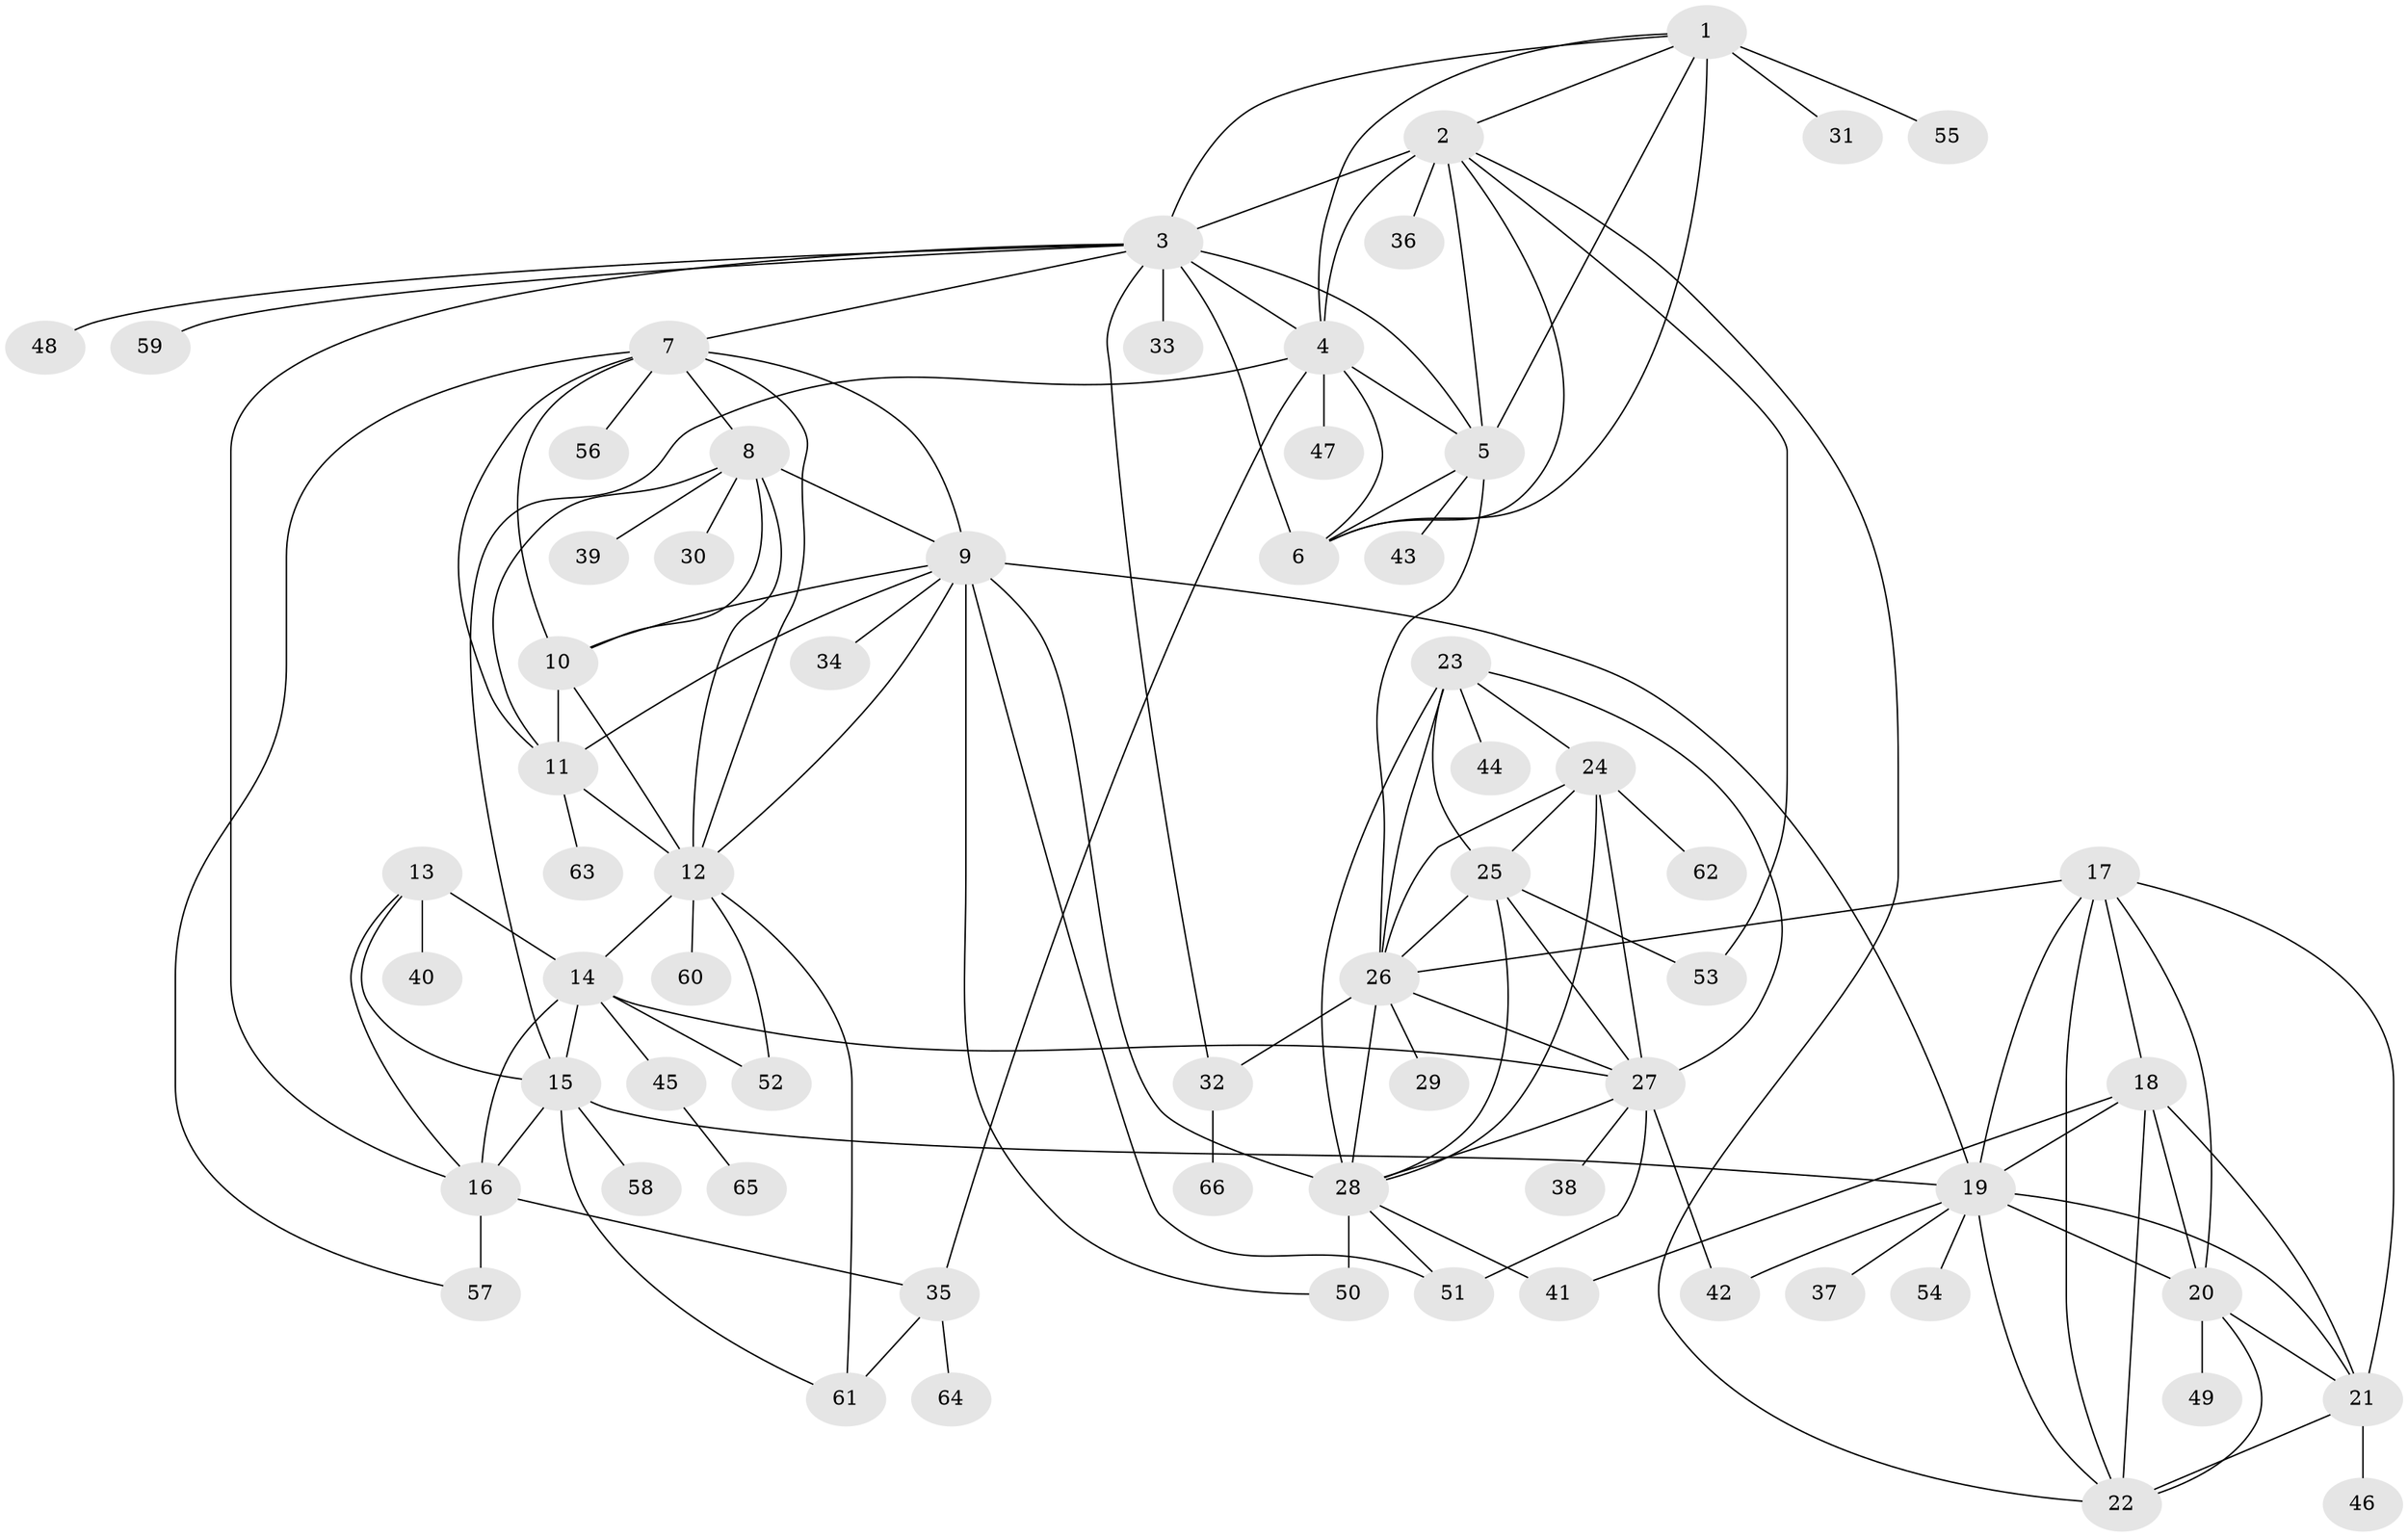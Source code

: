 // original degree distribution, {8: 0.030303030303030304, 11: 0.030303030303030304, 12: 0.015151515151515152, 7: 0.045454545454545456, 6: 0.022727272727272728, 9: 0.015151515151515152, 10: 0.03787878787878788, 5: 0.022727272727272728, 13: 0.007575757575757576, 14: 0.007575757575757576, 1: 0.5909090909090909, 3: 0.045454545454545456, 2: 0.12878787878787878}
// Generated by graph-tools (version 1.1) at 2025/37/03/09/25 02:37:37]
// undirected, 66 vertices, 127 edges
graph export_dot {
graph [start="1"]
  node [color=gray90,style=filled];
  1;
  2;
  3;
  4;
  5;
  6;
  7;
  8;
  9;
  10;
  11;
  12;
  13;
  14;
  15;
  16;
  17;
  18;
  19;
  20;
  21;
  22;
  23;
  24;
  25;
  26;
  27;
  28;
  29;
  30;
  31;
  32;
  33;
  34;
  35;
  36;
  37;
  38;
  39;
  40;
  41;
  42;
  43;
  44;
  45;
  46;
  47;
  48;
  49;
  50;
  51;
  52;
  53;
  54;
  55;
  56;
  57;
  58;
  59;
  60;
  61;
  62;
  63;
  64;
  65;
  66;
  1 -- 2 [weight=1.0];
  1 -- 3 [weight=1.0];
  1 -- 4 [weight=1.0];
  1 -- 5 [weight=1.0];
  1 -- 6 [weight=1.0];
  1 -- 31 [weight=1.0];
  1 -- 55 [weight=1.0];
  2 -- 3 [weight=1.0];
  2 -- 4 [weight=3.0];
  2 -- 5 [weight=1.0];
  2 -- 6 [weight=1.0];
  2 -- 22 [weight=1.0];
  2 -- 36 [weight=1.0];
  2 -- 53 [weight=1.0];
  3 -- 4 [weight=1.0];
  3 -- 5 [weight=1.0];
  3 -- 6 [weight=1.0];
  3 -- 7 [weight=1.0];
  3 -- 16 [weight=1.0];
  3 -- 32 [weight=1.0];
  3 -- 33 [weight=1.0];
  3 -- 48 [weight=1.0];
  3 -- 59 [weight=1.0];
  4 -- 5 [weight=1.0];
  4 -- 6 [weight=1.0];
  4 -- 15 [weight=1.0];
  4 -- 35 [weight=1.0];
  4 -- 47 [weight=1.0];
  5 -- 6 [weight=1.0];
  5 -- 26 [weight=1.0];
  5 -- 43 [weight=1.0];
  7 -- 8 [weight=1.0];
  7 -- 9 [weight=1.0];
  7 -- 10 [weight=1.0];
  7 -- 11 [weight=1.0];
  7 -- 12 [weight=1.0];
  7 -- 56 [weight=1.0];
  7 -- 57 [weight=1.0];
  8 -- 9 [weight=1.0];
  8 -- 10 [weight=1.0];
  8 -- 11 [weight=1.0];
  8 -- 12 [weight=1.0];
  8 -- 30 [weight=1.0];
  8 -- 39 [weight=1.0];
  9 -- 10 [weight=1.0];
  9 -- 11 [weight=1.0];
  9 -- 12 [weight=1.0];
  9 -- 19 [weight=1.0];
  9 -- 28 [weight=1.0];
  9 -- 34 [weight=1.0];
  9 -- 50 [weight=1.0];
  9 -- 51 [weight=1.0];
  10 -- 11 [weight=1.0];
  10 -- 12 [weight=1.0];
  11 -- 12 [weight=1.0];
  11 -- 63 [weight=1.0];
  12 -- 14 [weight=1.0];
  12 -- 52 [weight=1.0];
  12 -- 60 [weight=1.0];
  12 -- 61 [weight=1.0];
  13 -- 14 [weight=3.0];
  13 -- 15 [weight=1.0];
  13 -- 16 [weight=1.0];
  13 -- 40 [weight=4.0];
  14 -- 15 [weight=3.0];
  14 -- 16 [weight=3.0];
  14 -- 27 [weight=1.0];
  14 -- 45 [weight=1.0];
  14 -- 52 [weight=1.0];
  15 -- 16 [weight=1.0];
  15 -- 19 [weight=1.0];
  15 -- 58 [weight=2.0];
  15 -- 61 [weight=1.0];
  16 -- 35 [weight=1.0];
  16 -- 57 [weight=2.0];
  17 -- 18 [weight=1.0];
  17 -- 19 [weight=1.0];
  17 -- 20 [weight=1.0];
  17 -- 21 [weight=1.0];
  17 -- 22 [weight=1.0];
  17 -- 26 [weight=1.0];
  18 -- 19 [weight=1.0];
  18 -- 20 [weight=1.0];
  18 -- 21 [weight=1.0];
  18 -- 22 [weight=2.0];
  18 -- 41 [weight=1.0];
  19 -- 20 [weight=1.0];
  19 -- 21 [weight=1.0];
  19 -- 22 [weight=1.0];
  19 -- 37 [weight=1.0];
  19 -- 42 [weight=1.0];
  19 -- 54 [weight=1.0];
  20 -- 21 [weight=1.0];
  20 -- 22 [weight=1.0];
  20 -- 49 [weight=1.0];
  21 -- 22 [weight=1.0];
  21 -- 46 [weight=6.0];
  23 -- 24 [weight=1.0];
  23 -- 25 [weight=1.0];
  23 -- 26 [weight=1.0];
  23 -- 27 [weight=1.0];
  23 -- 28 [weight=1.0];
  23 -- 44 [weight=1.0];
  24 -- 25 [weight=1.0];
  24 -- 26 [weight=1.0];
  24 -- 27 [weight=1.0];
  24 -- 28 [weight=1.0];
  24 -- 62 [weight=1.0];
  25 -- 26 [weight=1.0];
  25 -- 27 [weight=1.0];
  25 -- 28 [weight=1.0];
  25 -- 53 [weight=4.0];
  26 -- 27 [weight=1.0];
  26 -- 28 [weight=1.0];
  26 -- 29 [weight=4.0];
  26 -- 32 [weight=1.0];
  27 -- 28 [weight=1.0];
  27 -- 38 [weight=1.0];
  27 -- 42 [weight=1.0];
  27 -- 51 [weight=1.0];
  28 -- 41 [weight=1.0];
  28 -- 50 [weight=5.0];
  28 -- 51 [weight=1.0];
  32 -- 66 [weight=1.0];
  35 -- 61 [weight=1.0];
  35 -- 64 [weight=1.0];
  45 -- 65 [weight=1.0];
}
